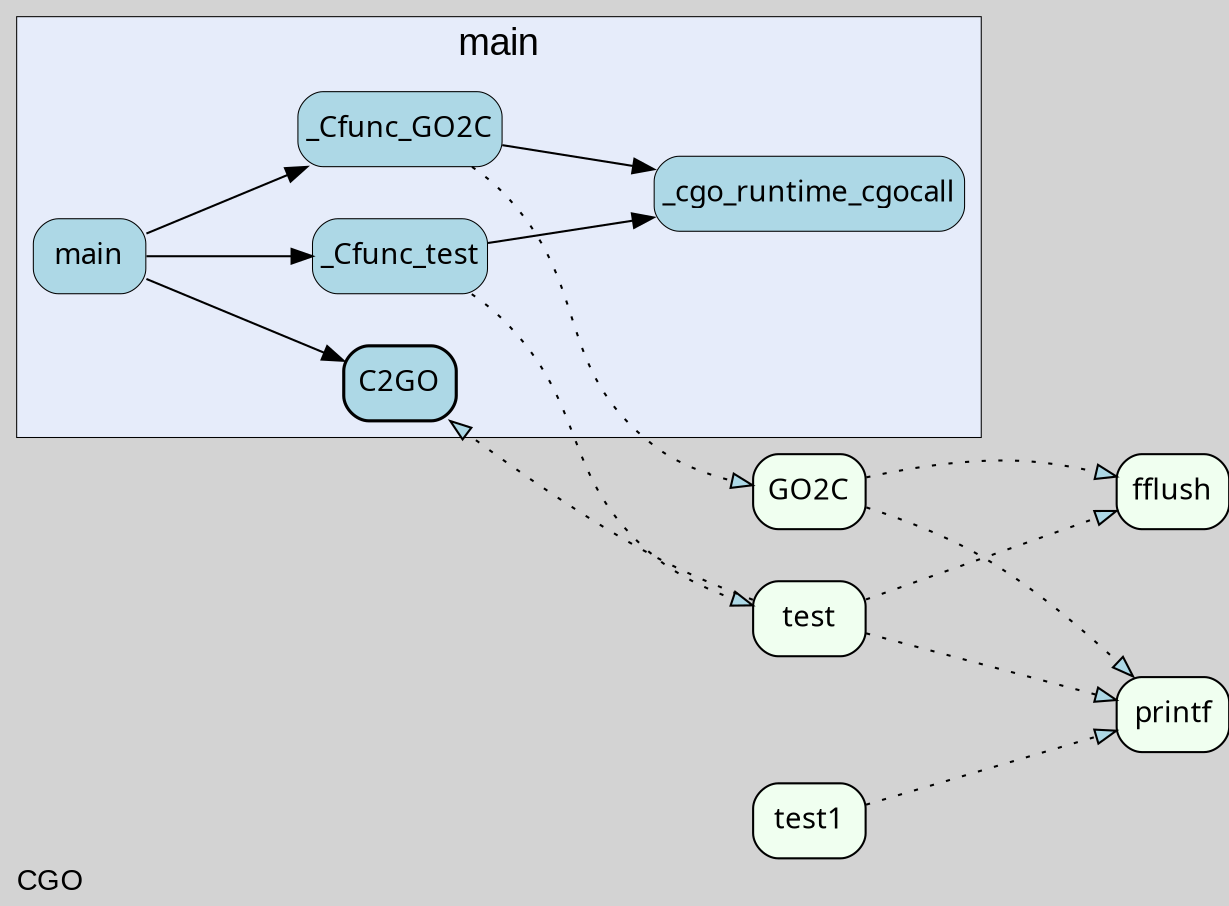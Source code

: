 digraph gocallvis {
    label="CGO";
    labeljust="l";
    fontname="Arial";
    fontsize="14";
    rankdir="LR";
    bgcolor="lightgray";
    style="solid";
    penwidth="0.5";
    pad="0.0";
    nodesep="0.35";

    node [shape="box" style="filled,rounded" fillcolor="honeydew" fontname="Verdana" penwidth="1.0" margin="0.05,0.0"];
    edge [minlen="2"]

    subgraph "cluster_focus" {
        bgcolor="#e6ecfa";
label="main";
labelloc="t";
labeljust="c";
fontsize="18";
        
        "CGO._Cfunc_test" [ fillcolor="lightblue" label="_Cfunc_test" penwidth="0.5" tooltip="CGO._Cfunc_test | defined in 53861886897a0786f9dec7f32be847304781fdb2801a094c7d3d2ec61cd5e5d3-d:49\nat 53861886897a0786f9dec7f32be847304781fdb2801a094c7d3d2ec61cd5e5d3-d:50: calling [CGO._cgo_runtime_cgocall]" ]
        "CGO._cgo_runtime_cgocall" [ label="_cgo_runtime_cgocall" penwidth="0.5" tooltip="CGO._cgo_runtime_cgocall | defined in 53861886897a0786f9dec7f32be847304781fdb2801a094c7d3d2ec61cd5e5d3-d:23" fillcolor="lightblue" ]
        "CGO.main" [ fillcolor="lightblue" label="main" penwidth="0.5" tooltip="CGO.main | defined in main.go:8\nat main.go:9: calling [CGO._Cfunc_test]\nat main.go:10: calling [CGO._Cfunc_GO2C]\nat main.go:11: calling [CGO.C2GO]" ]
        "CGO._Cfunc_GO2C" [ fillcolor="lightblue" label="_Cfunc_GO2C" penwidth="0.5" tooltip="CGO._Cfunc_GO2C | defined in 53861886897a0786f9dec7f32be847304781fdb2801a094c7d3d2ec61cd5e5d3-d:37\nat 53861886897a0786f9dec7f32be847304781fdb2801a094c7d3d2ec61cd5e5d3-d:38: calling [CGO._cgo_runtime_cgocall]" ]
        "CGO.C2GO" [ fillcolor="lightblue" label="C2GO" penwidth="1.5" tooltip="CGO.C2GO | defined in callee.go:9" ]
        
    }

    "CGO._Cfunc_test" -> "CGO._cgo_runtime_cgocall" [ tooltip="at 53861886897a0786f9dec7f32be847304781fdb2801a094c7d3d2ec61cd5e5d3-d:50: calling [CGO._cgo_runtime_cgocall]" ]
    "CGO.main" -> "CGO._Cfunc_test" [ tooltip="at main.go:9: calling [CGO._Cfunc_test]" ]
    "CGO._Cfunc_GO2C" -> "CGO._cgo_runtime_cgocall" [ tooltip="at 53861886897a0786f9dec7f32be847304781fdb2801a094c7d3d2ec61cd5e5d3-d:38: calling [CGO._cgo_runtime_cgocall]" ]
    "CGO.main" -> "CGO._Cfunc_GO2C" [ tooltip="at main.go:10: calling [CGO._Cfunc_GO2C]" ]
    "CGO.main" -> "CGO.C2GO" [ tooltip="at main.go:11: calling [CGO.C2GO]" ]
    "test1" -> "printf" [ fillcolor="lightblue" label="" style="dotted,filled" tooltip="" ]
    "test" -> "printf" [ tooltip="" fillcolor="lightblue" label="" style="dotted,filled" ]
    "test" -> "fflush" [ fillcolor="lightblue" label="" style="dotted,filled" tooltip="" ]
    "test" -> "CGO.C2GO" [ style="dotted,filled" tooltip="" fillcolor="lightblue" label="" ]
    "GO2C" -> "printf" [ fillcolor="lightblue" label="" style="dotted,filled" tooltip="" ]
    "GO2C" -> "fflush" [ fillcolor="lightblue" label="" style="dotted,filled" tooltip="" ]
    "CGO._Cfunc_test" -> "test" [ fillcolor="lightblue" label="" style="dotted,filled" tooltip="" ]
    "CGO._Cfunc_GO2C" -> "GO2C" [ label="" style="dotted,filled" tooltip="" fillcolor="lightblue" ]
}
